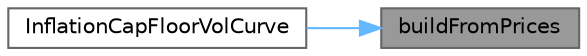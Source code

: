 digraph "buildFromPrices"
{
 // INTERACTIVE_SVG=YES
 // LATEX_PDF_SIZE
  bgcolor="transparent";
  edge [fontname=Helvetica,fontsize=10,labelfontname=Helvetica,labelfontsize=10];
  node [fontname=Helvetica,fontsize=10,shape=box,height=0.2,width=0.4];
  rankdir="RL";
  Node1 [label="buildFromPrices",height=0.2,width=0.4,color="gray40", fillcolor="grey60", style="filled", fontcolor="black",tooltip=" "];
  Node1 -> Node2 [dir="back",color="steelblue1",style="solid"];
  Node2 [label="InflationCapFloorVolCurve",height=0.2,width=0.4,color="grey40", fillcolor="white", style="filled",URL="$classore_1_1data_1_1_inflation_cap_floor_vol_curve.html#a19c9a318aa454b3132d829dd00bced53",tooltip=" "];
}
